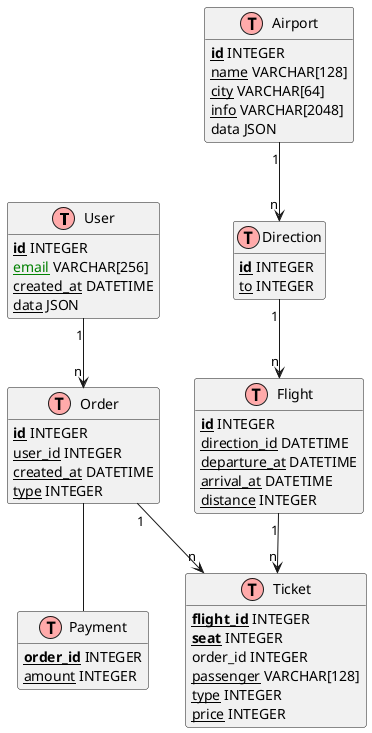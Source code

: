 @startuml db

!define Table(name, desc) class name as "desc" << (T, #FFAAAA) >>
!define primary_key(field) <b>field</b>
!define unique(field) <color:green>field</color>
!define not_null(field) <u>field</u>

hide methods
hide stereotypes

Table(User, "User") {
    primary_key(not_null(id)) INTEGER
    unique(not_null(email)) VARCHAR[256]
    not_null(created_at) DATETIME
    not_null(data) JSON
}

Table(Order, "Order") {
    primary_key(not_null(id)) INTEGER
    not_null(user_id) INTEGER
    not_null(created_at) DATETIME
    not_null(type) INTEGER
}

Table(Ticket, "Ticket") {
    primary_key(not_null(flight_id)) INTEGER
    primary_key(not_null(seat)) INTEGER
    order_id INTEGER
    not_null(passenger) VARCHAR[128]
    not_null(type) INTEGER
    not_null(price) INTEGER
}

Table(Direction, "Direction") {
    primary_key(not_null(id)) INTEGER
    not_null(to) INTEGER
}

Table(Flight, "Flight") {
    primary_key(not_null(id)) INTEGER
    not_null(direction_id) DATETIME
    not_null(departure_at) DATETIME
    not_null(arrival_at) DATETIME
    not_null(distance) INTEGER
}

Table(Airport, "Airport") {
    primary_key(not_null(id)) INTEGER
    not_null(name) VARCHAR[128]
    not_null(city) VARCHAR[64]
    not_null(info) VARCHAR[2048]
    data JSON
}

Table(Payment, "Payment") {
    primary_key(not_null(order_id)) INTEGER
    not_null(amount) INTEGER
}

User "1" --> "n" Order
Flight "1" --> "n" Ticket
Direction "1" --> "n" Flight
Airport "1" --> "n" Direction
Order "1" --> "n" Ticket
Order -- Payment

@enduml
